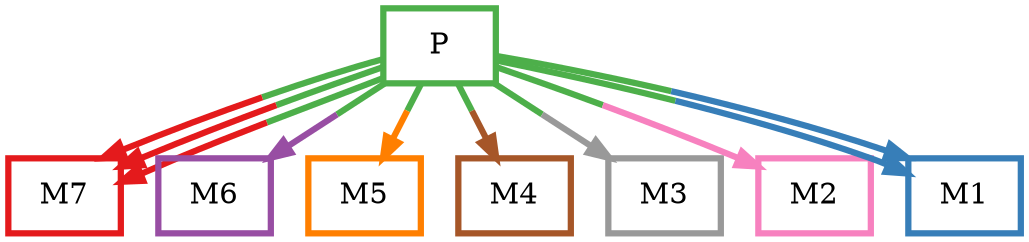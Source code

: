 digraph barS {
	{
		rank=same
	0 [shape=box,penwidth=3,colorscheme=set19,color=3,label="P"]
	}
	{
		rank=same
		7 [shape=box,penwidth=3,colorscheme=set19,color=1,label="M7"]
		6 [shape=box,penwidth=3,colorscheme=set19,color=4,label="M6"]
		5 [shape=box,penwidth=3,colorscheme=set19,color=5,label="M5"]
		4 [shape=box,penwidth=3,colorscheme=set19,color=7,label="M4"]
		3 [shape=box,penwidth=3,colorscheme=set19,color=9,label="M3"]
		2 [shape=box,penwidth=3,colorscheme=set19,color=8,label="M2"]
		1 [shape=box,penwidth=3,colorscheme=set19,color=2,label="M1"]
	}
	0 -> 7 [penwidth=3,colorscheme=set19,color="3;0.5:1"]
	0 -> 7 [penwidth=3,colorscheme=set19,color="3;0.5:1"]
	0 -> 7 [penwidth=3,colorscheme=set19,color="3;0.5:1"]
	0 -> 6 [penwidth=3,colorscheme=set19,color="3;0.5:4"]
	0 -> 1 [penwidth=3,colorscheme=set19,color="3;0.5:2"]
	0 -> 5 [penwidth=3,colorscheme=set19,color="3;0.5:5"]
	0 -> 1 [penwidth=3,colorscheme=set19,color="3;0.5:2"]
	0 -> 3 [penwidth=3,colorscheme=set19,color="3;0.5:9"]
	0 -> 4 [penwidth=3,colorscheme=set19,color="3;0.5:7"]
	0 -> 2 [penwidth=3,colorscheme=set19,color="3;0.5:8"]
}
